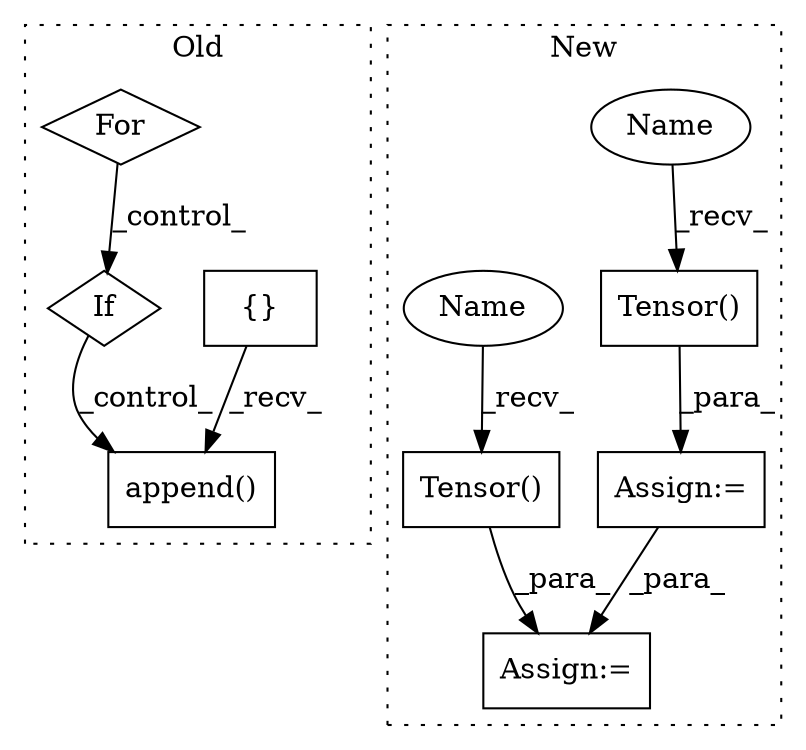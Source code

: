 digraph G {
subgraph cluster0 {
1 [label="append()" a="75" s="3279,3330" l="20,1" shape="box"];
6 [label="If" a="96" s="3063" l="3" shape="diamond"];
7 [label="{}" a="59" s="2807,2807" l="2,1" shape="box"];
8 [label="For" a="107" s="2845,2885" l="4,15" shape="diamond"];
label = "Old";
style="dotted";
}
subgraph cluster1 {
2 [label="Tensor()" a="75" s="2797,2831" l="13,1" shape="box"];
3 [label="Tensor()" a="75" s="2868,2911" l="13,1" shape="box"];
4 [label="Assign:=" a="68" s="2865" l="3" shape="box"];
5 [label="Assign:=" a="68" s="2951" l="21" shape="box"];
9 [label="Name" a="87" s="2868" l="5" shape="ellipse"];
10 [label="Name" a="87" s="2797" l="5" shape="ellipse"];
label = "New";
style="dotted";
}
2 -> 5 [label="_para_"];
3 -> 4 [label="_para_"];
4 -> 5 [label="_para_"];
6 -> 1 [label="_control_"];
7 -> 1 [label="_recv_"];
8 -> 6 [label="_control_"];
9 -> 3 [label="_recv_"];
10 -> 2 [label="_recv_"];
}